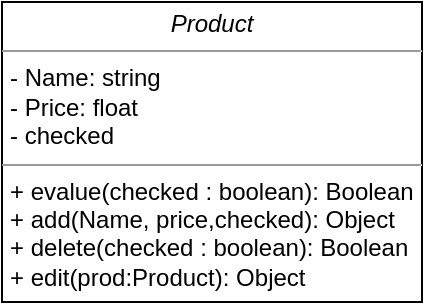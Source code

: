 <mxfile>
    <diagram id="h2N1-HLbg43iT7fDPRe2" name="Page-1">
        <mxGraphModel dx="542" dy="331" grid="1" gridSize="10" guides="1" tooltips="1" connect="1" arrows="1" fold="1" page="1" pageScale="1" pageWidth="1100" pageHeight="850" math="0" shadow="0">
            <root>
                <mxCell id="0"/>
                <mxCell id="1" parent="0"/>
                <mxCell id="2" value="&lt;p style=&quot;margin:0px;margin-top:4px;text-align:center;&quot;&gt;&lt;i&gt;Product&lt;/i&gt;&lt;/p&gt;&lt;hr size=&quot;1&quot;&gt;&lt;p style=&quot;margin:0px;margin-left:4px;&quot;&gt;- Name: string&lt;br&gt;- Price: float&lt;/p&gt;&lt;p style=&quot;margin:0px;margin-left:4px;&quot;&gt;- checked&lt;/p&gt;&lt;hr size=&quot;1&quot;&gt;&lt;p style=&quot;margin:0px;margin-left:4px;&quot;&gt;+ evalue(checked : boolean): Boolean&lt;br&gt;+ add(Name, price,checked): Object&lt;/p&gt;&lt;p style=&quot;margin:0px;margin-left:4px;&quot;&gt;+ delete(checked : boolean): Boolean&lt;br style=&quot;border-color: var(--border-color);&quot;&gt;&lt;/p&gt;&lt;p style=&quot;margin:0px;margin-left:4px;&quot;&gt;+ edit(prod:Product): Object&lt;/p&gt;" style="verticalAlign=top;align=left;overflow=fill;fontSize=12;fontFamily=Helvetica;html=1;" vertex="1" parent="1">
                    <mxGeometry x="70" y="60" width="210" height="150" as="geometry"/>
                </mxCell>
            </root>
        </mxGraphModel>
    </diagram>
</mxfile>